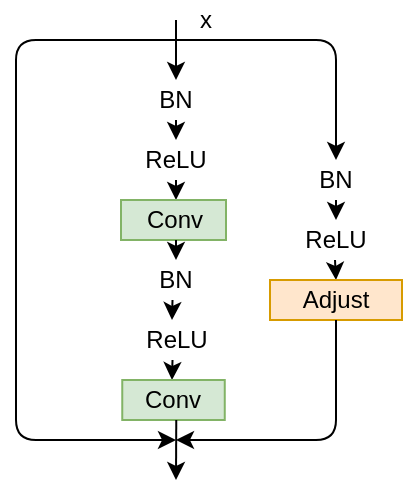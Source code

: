 <mxfile version="14.6.11" type="github">
  <diagram id="GpvEQr9YDzucpZNFyImm" name="Page-1">
    <mxGraphModel dx="649" dy="381" grid="1" gridSize="10" guides="1" tooltips="1" connect="1" arrows="1" fold="1" page="1" pageScale="1" pageWidth="827" pageHeight="1169" math="0" shadow="0">
      <root>
        <mxCell id="0" />
        <mxCell id="1" parent="0" />
        <mxCell id="eCgNfEQt5wWKAngx1kvm-1" value="" style="endArrow=classic;html=1;" edge="1" parent="1">
          <mxGeometry width="50" height="50" relative="1" as="geometry">
            <mxPoint x="320" y="40" as="sourcePoint" />
            <mxPoint x="320" y="70" as="targetPoint" />
            <Array as="points" />
          </mxGeometry>
        </mxCell>
        <mxCell id="eCgNfEQt5wWKAngx1kvm-2" value="x" style="text;html=1;strokeColor=none;fillColor=none;align=center;verticalAlign=middle;whiteSpace=wrap;rounded=0;" vertex="1" parent="1">
          <mxGeometry x="320" y="30" width="30" height="20" as="geometry" />
        </mxCell>
        <mxCell id="eCgNfEQt5wWKAngx1kvm-3" value="BN" style="text;html=1;strokeColor=none;fillColor=none;align=center;verticalAlign=middle;whiteSpace=wrap;rounded=0;" vertex="1" parent="1">
          <mxGeometry x="300" y="70" width="40" height="20" as="geometry" />
        </mxCell>
        <mxCell id="eCgNfEQt5wWKAngx1kvm-4" value="" style="endArrow=classic;html=1;" edge="1" parent="1">
          <mxGeometry width="50" height="50" relative="1" as="geometry">
            <mxPoint x="320" y="90" as="sourcePoint" />
            <mxPoint x="320" y="100" as="targetPoint" />
          </mxGeometry>
        </mxCell>
        <mxCell id="eCgNfEQt5wWKAngx1kvm-5" value="ReLU" style="text;html=1;strokeColor=none;fillColor=none;align=center;verticalAlign=middle;whiteSpace=wrap;rounded=0;" vertex="1" parent="1">
          <mxGeometry x="295" y="100" width="50" height="20" as="geometry" />
        </mxCell>
        <mxCell id="eCgNfEQt5wWKAngx1kvm-6" value="" style="endArrow=classic;html=1;" edge="1" parent="1">
          <mxGeometry width="50" height="50" relative="1" as="geometry">
            <mxPoint x="320" y="120" as="sourcePoint" />
            <mxPoint x="320" y="130" as="targetPoint" />
          </mxGeometry>
        </mxCell>
        <mxCell id="eCgNfEQt5wWKAngx1kvm-7" value="Conv" style="rounded=0;whiteSpace=wrap;html=1;fillColor=#d5e8d4;strokeColor=#82b366;" vertex="1" parent="1">
          <mxGeometry x="292.5" y="130" width="52.5" height="20" as="geometry" />
        </mxCell>
        <mxCell id="eCgNfEQt5wWKAngx1kvm-8" value="" style="endArrow=classic;html=1;" edge="1" parent="1">
          <mxGeometry width="50" height="50" relative="1" as="geometry">
            <mxPoint x="320" y="150" as="sourcePoint" />
            <mxPoint x="320" y="160" as="targetPoint" />
          </mxGeometry>
        </mxCell>
        <mxCell id="eCgNfEQt5wWKAngx1kvm-9" value="BN" style="text;html=1;strokeColor=none;fillColor=none;align=center;verticalAlign=middle;whiteSpace=wrap;rounded=0;" vertex="1" parent="1">
          <mxGeometry x="300" y="160" width="40" height="20" as="geometry" />
        </mxCell>
        <mxCell id="eCgNfEQt5wWKAngx1kvm-11" value="" style="endArrow=classic;html=1;" edge="1" parent="1">
          <mxGeometry width="50" height="50" relative="1" as="geometry">
            <mxPoint x="318.25" y="180" as="sourcePoint" />
            <mxPoint x="318" y="190" as="targetPoint" />
          </mxGeometry>
        </mxCell>
        <mxCell id="eCgNfEQt5wWKAngx1kvm-12" value="ReLU" style="text;html=1;strokeColor=none;fillColor=none;align=center;verticalAlign=middle;whiteSpace=wrap;rounded=0;" vertex="1" parent="1">
          <mxGeometry x="295" y="190" width="51.25" height="20" as="geometry" />
        </mxCell>
        <mxCell id="eCgNfEQt5wWKAngx1kvm-13" value="" style="endArrow=classic;html=1;" edge="1" parent="1">
          <mxGeometry width="50" height="50" relative="1" as="geometry">
            <mxPoint x="318.25" y="210" as="sourcePoint" />
            <mxPoint x="318" y="220" as="targetPoint" />
          </mxGeometry>
        </mxCell>
        <mxCell id="eCgNfEQt5wWKAngx1kvm-14" value="Conv" style="rounded=0;whiteSpace=wrap;html=1;fillColor=#d5e8d4;strokeColor=#82b366;" vertex="1" parent="1">
          <mxGeometry x="293.13" y="220" width="51.25" height="20" as="geometry" />
        </mxCell>
        <mxCell id="eCgNfEQt5wWKAngx1kvm-15" value="" style="endArrow=classic;html=1;" edge="1" parent="1">
          <mxGeometry width="50" height="50" relative="1" as="geometry">
            <mxPoint x="320.13" y="240" as="sourcePoint" />
            <mxPoint x="320" y="270" as="targetPoint" />
          </mxGeometry>
        </mxCell>
        <mxCell id="eCgNfEQt5wWKAngx1kvm-16" value="" style="endArrow=classic;html=1;" edge="1" parent="1">
          <mxGeometry width="50" height="50" relative="1" as="geometry">
            <mxPoint x="320" y="50" as="sourcePoint" />
            <mxPoint x="400" y="110" as="targetPoint" />
            <Array as="points">
              <mxPoint x="400" y="50" />
            </Array>
          </mxGeometry>
        </mxCell>
        <mxCell id="eCgNfEQt5wWKAngx1kvm-17" value="BN" style="text;html=1;strokeColor=none;fillColor=none;align=center;verticalAlign=middle;whiteSpace=wrap;rounded=0;" vertex="1" parent="1">
          <mxGeometry x="380" y="110" width="40" height="20" as="geometry" />
        </mxCell>
        <mxCell id="eCgNfEQt5wWKAngx1kvm-18" value="" style="endArrow=classic;html=1;" edge="1" parent="1">
          <mxGeometry width="50" height="50" relative="1" as="geometry">
            <mxPoint x="400" y="130" as="sourcePoint" />
            <mxPoint x="400" y="140" as="targetPoint" />
          </mxGeometry>
        </mxCell>
        <mxCell id="eCgNfEQt5wWKAngx1kvm-19" value="ReLU" style="text;html=1;strokeColor=none;fillColor=none;align=center;verticalAlign=middle;whiteSpace=wrap;rounded=0;" vertex="1" parent="1">
          <mxGeometry x="375" y="140" width="50" height="20" as="geometry" />
        </mxCell>
        <mxCell id="eCgNfEQt5wWKAngx1kvm-20" value="" style="endArrow=classic;html=1;" edge="1" parent="1">
          <mxGeometry width="50" height="50" relative="1" as="geometry">
            <mxPoint x="399.5" y="160" as="sourcePoint" />
            <mxPoint x="400" y="170" as="targetPoint" />
          </mxGeometry>
        </mxCell>
        <mxCell id="eCgNfEQt5wWKAngx1kvm-21" value="Adjust" style="rounded=0;whiteSpace=wrap;html=1;fillColor=#ffe6cc;strokeColor=#d79b00;" vertex="1" parent="1">
          <mxGeometry x="367" y="170" width="66" height="20" as="geometry" />
        </mxCell>
        <mxCell id="eCgNfEQt5wWKAngx1kvm-22" value="" style="endArrow=classic;html=1;" edge="1" parent="1">
          <mxGeometry width="50" height="50" relative="1" as="geometry">
            <mxPoint x="400" y="190" as="sourcePoint" />
            <mxPoint x="320" y="250" as="targetPoint" />
            <Array as="points">
              <mxPoint x="400" y="250" />
            </Array>
          </mxGeometry>
        </mxCell>
        <mxCell id="eCgNfEQt5wWKAngx1kvm-23" value="" style="endArrow=classic;html=1;exitX=0;exitY=1;exitDx=0;exitDy=0;" edge="1" parent="1" source="eCgNfEQt5wWKAngx1kvm-2">
          <mxGeometry width="50" height="50" relative="1" as="geometry">
            <mxPoint x="240" y="220" as="sourcePoint" />
            <mxPoint x="320" y="250" as="targetPoint" />
            <Array as="points">
              <mxPoint x="240" y="50" />
              <mxPoint x="240" y="250" />
            </Array>
          </mxGeometry>
        </mxCell>
      </root>
    </mxGraphModel>
  </diagram>
</mxfile>
